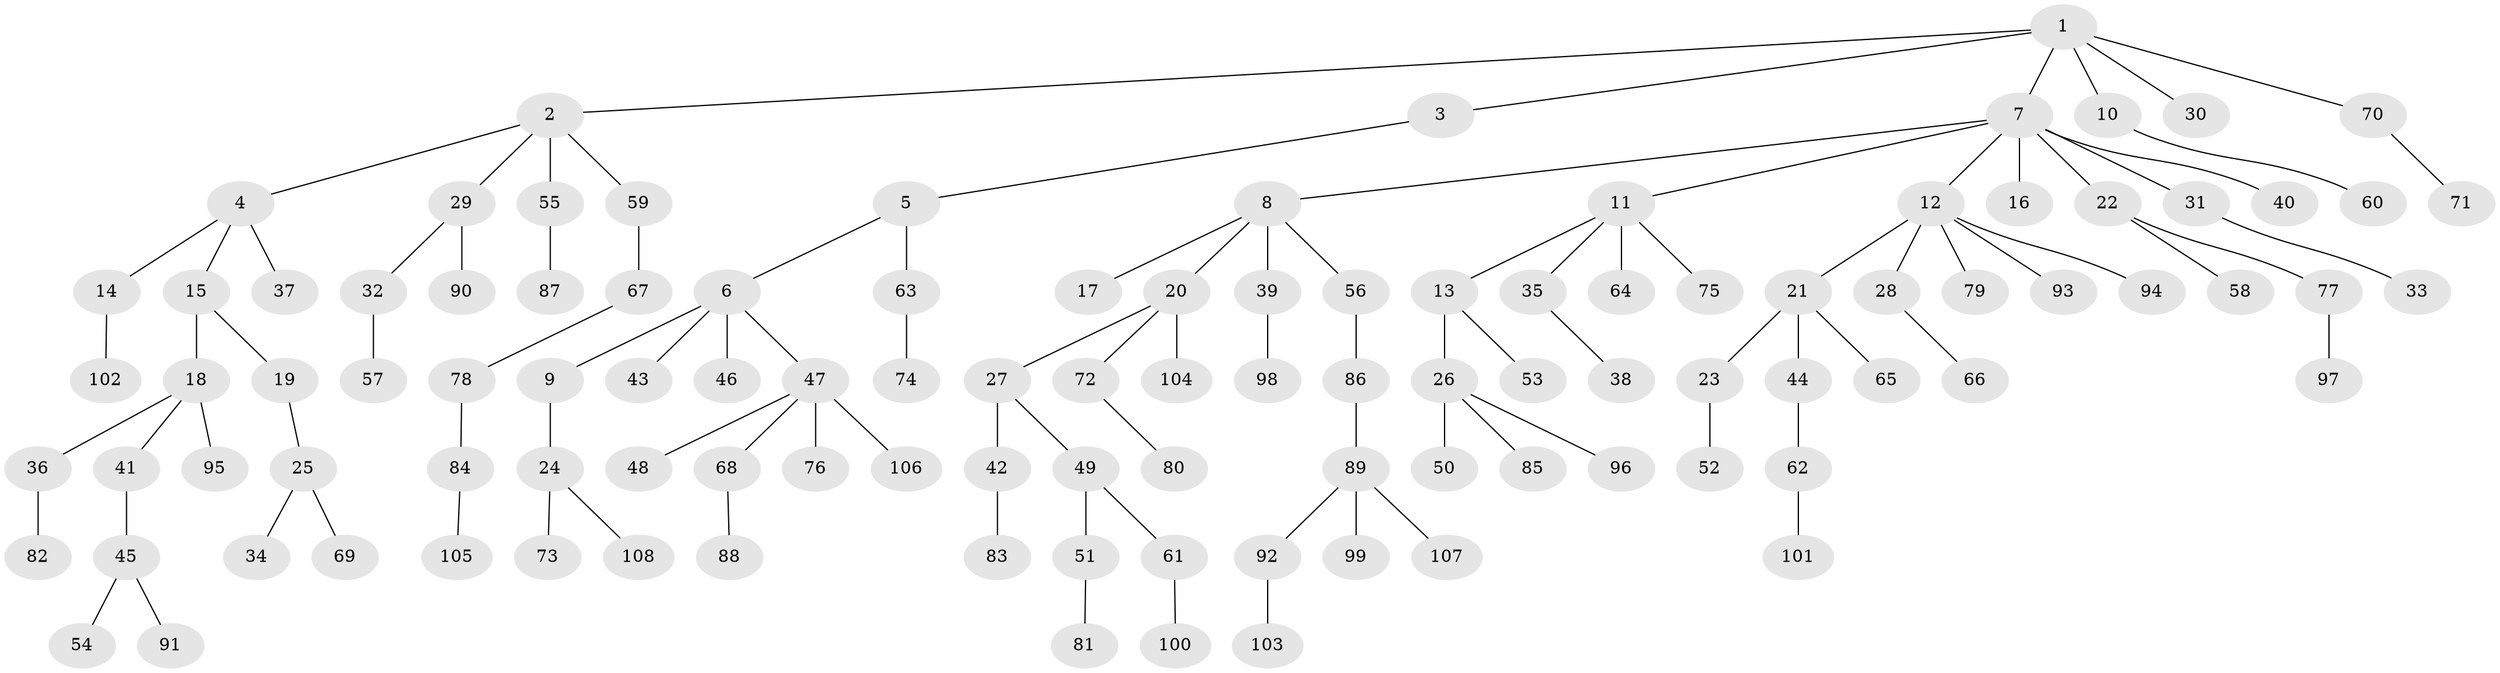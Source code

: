 // coarse degree distribution, {6: 0.04, 5: 0.013333333333333334, 4: 0.06666666666666667, 7: 0.02666666666666667, 2: 0.17333333333333334, 3: 0.09333333333333334, 1: 0.5866666666666667}
// Generated by graph-tools (version 1.1) at 2025/52/02/27/25 19:52:11]
// undirected, 108 vertices, 107 edges
graph export_dot {
graph [start="1"]
  node [color=gray90,style=filled];
  1;
  2;
  3;
  4;
  5;
  6;
  7;
  8;
  9;
  10;
  11;
  12;
  13;
  14;
  15;
  16;
  17;
  18;
  19;
  20;
  21;
  22;
  23;
  24;
  25;
  26;
  27;
  28;
  29;
  30;
  31;
  32;
  33;
  34;
  35;
  36;
  37;
  38;
  39;
  40;
  41;
  42;
  43;
  44;
  45;
  46;
  47;
  48;
  49;
  50;
  51;
  52;
  53;
  54;
  55;
  56;
  57;
  58;
  59;
  60;
  61;
  62;
  63;
  64;
  65;
  66;
  67;
  68;
  69;
  70;
  71;
  72;
  73;
  74;
  75;
  76;
  77;
  78;
  79;
  80;
  81;
  82;
  83;
  84;
  85;
  86;
  87;
  88;
  89;
  90;
  91;
  92;
  93;
  94;
  95;
  96;
  97;
  98;
  99;
  100;
  101;
  102;
  103;
  104;
  105;
  106;
  107;
  108;
  1 -- 2;
  1 -- 3;
  1 -- 7;
  1 -- 10;
  1 -- 30;
  1 -- 70;
  2 -- 4;
  2 -- 29;
  2 -- 55;
  2 -- 59;
  3 -- 5;
  4 -- 14;
  4 -- 15;
  4 -- 37;
  5 -- 6;
  5 -- 63;
  6 -- 9;
  6 -- 43;
  6 -- 46;
  6 -- 47;
  7 -- 8;
  7 -- 11;
  7 -- 12;
  7 -- 16;
  7 -- 22;
  7 -- 31;
  7 -- 40;
  8 -- 17;
  8 -- 20;
  8 -- 39;
  8 -- 56;
  9 -- 24;
  10 -- 60;
  11 -- 13;
  11 -- 35;
  11 -- 64;
  11 -- 75;
  12 -- 21;
  12 -- 28;
  12 -- 79;
  12 -- 93;
  12 -- 94;
  13 -- 26;
  13 -- 53;
  14 -- 102;
  15 -- 18;
  15 -- 19;
  18 -- 36;
  18 -- 41;
  18 -- 95;
  19 -- 25;
  20 -- 27;
  20 -- 72;
  20 -- 104;
  21 -- 23;
  21 -- 44;
  21 -- 65;
  22 -- 58;
  22 -- 77;
  23 -- 52;
  24 -- 73;
  24 -- 108;
  25 -- 34;
  25 -- 69;
  26 -- 50;
  26 -- 85;
  26 -- 96;
  27 -- 42;
  27 -- 49;
  28 -- 66;
  29 -- 32;
  29 -- 90;
  31 -- 33;
  32 -- 57;
  35 -- 38;
  36 -- 82;
  39 -- 98;
  41 -- 45;
  42 -- 83;
  44 -- 62;
  45 -- 54;
  45 -- 91;
  47 -- 48;
  47 -- 68;
  47 -- 76;
  47 -- 106;
  49 -- 51;
  49 -- 61;
  51 -- 81;
  55 -- 87;
  56 -- 86;
  59 -- 67;
  61 -- 100;
  62 -- 101;
  63 -- 74;
  67 -- 78;
  68 -- 88;
  70 -- 71;
  72 -- 80;
  77 -- 97;
  78 -- 84;
  84 -- 105;
  86 -- 89;
  89 -- 92;
  89 -- 99;
  89 -- 107;
  92 -- 103;
}
